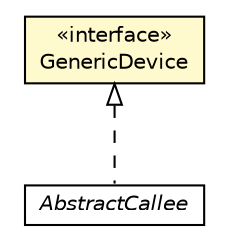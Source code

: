 #!/usr/local/bin/dot
#
# Class diagram 
# Generated by UMLGraph version R5_6-24-gf6e263 (http://www.umlgraph.org/)
#

digraph G {
	edge [fontname="Helvetica",fontsize=10,labelfontname="Helvetica",labelfontsize=10];
	node [fontname="Helvetica",fontsize=10,shape=plaintext];
	nodesep=0.25;
	ranksep=0.5;
	// org.universAAL.lddi.smarthome.exporter.devices.AbstractCallee
	c4244825 [label=<<table title="org.universAAL.lddi.smarthome.exporter.devices.AbstractCallee" border="0" cellborder="1" cellspacing="0" cellpadding="2" port="p" href="./AbstractCallee.html">
		<tr><td><table border="0" cellspacing="0" cellpadding="1">
<tr><td align="center" balign="center"><font face="Helvetica-Oblique"> AbstractCallee </font></td></tr>
		</table></td></tr>
		</table>>, URL="./AbstractCallee.html", fontname="Helvetica", fontcolor="black", fontsize=10.0];
	// org.universAAL.lddi.smarthome.exporter.devices.GenericDevice
	c4244839 [label=<<table title="org.universAAL.lddi.smarthome.exporter.devices.GenericDevice" border="0" cellborder="1" cellspacing="0" cellpadding="2" port="p" bgcolor="lemonChiffon" href="./GenericDevice.html">
		<tr><td><table border="0" cellspacing="0" cellpadding="1">
<tr><td align="center" balign="center"> &#171;interface&#187; </td></tr>
<tr><td align="center" balign="center"> GenericDevice </td></tr>
		</table></td></tr>
		</table>>, URL="./GenericDevice.html", fontname="Helvetica", fontcolor="black", fontsize=10.0];
	//org.universAAL.lddi.smarthome.exporter.devices.AbstractCallee implements org.universAAL.lddi.smarthome.exporter.devices.GenericDevice
	c4244839:p -> c4244825:p [dir=back,arrowtail=empty,style=dashed];
}

